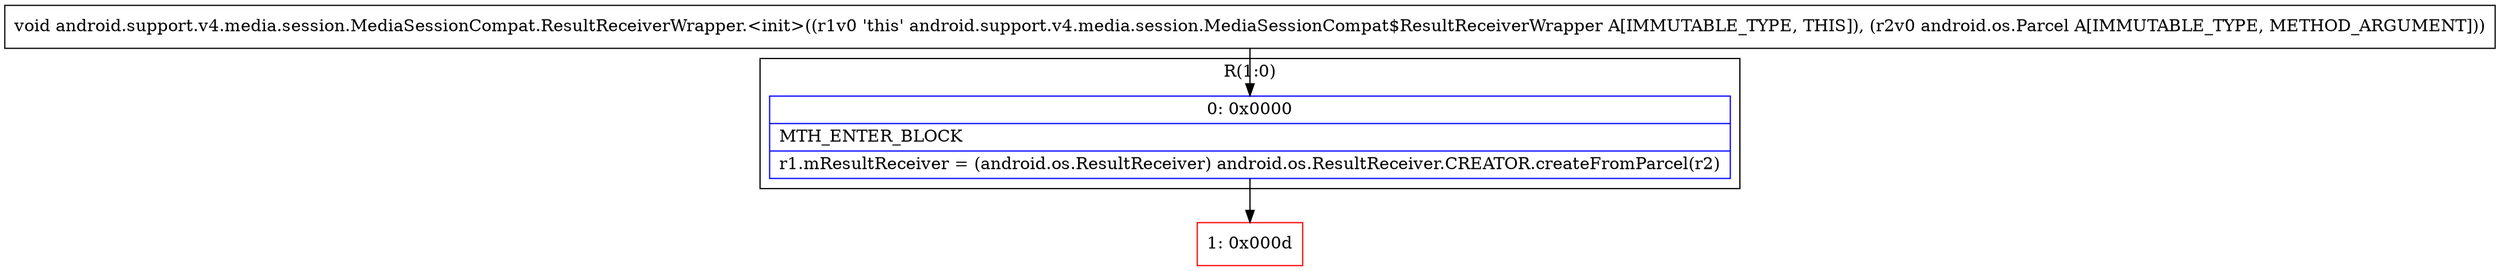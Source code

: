 digraph "CFG forandroid.support.v4.media.session.MediaSessionCompat.ResultReceiverWrapper.\<init\>(Landroid\/os\/Parcel;)V" {
subgraph cluster_Region_201142999 {
label = "R(1:0)";
node [shape=record,color=blue];
Node_0 [shape=record,label="{0\:\ 0x0000|MTH_ENTER_BLOCK\l|r1.mResultReceiver = (android.os.ResultReceiver) android.os.ResultReceiver.CREATOR.createFromParcel(r2)\l}"];
}
Node_1 [shape=record,color=red,label="{1\:\ 0x000d}"];
MethodNode[shape=record,label="{void android.support.v4.media.session.MediaSessionCompat.ResultReceiverWrapper.\<init\>((r1v0 'this' android.support.v4.media.session.MediaSessionCompat$ResultReceiverWrapper A[IMMUTABLE_TYPE, THIS]), (r2v0 android.os.Parcel A[IMMUTABLE_TYPE, METHOD_ARGUMENT])) }"];
MethodNode -> Node_0;
Node_0 -> Node_1;
}

